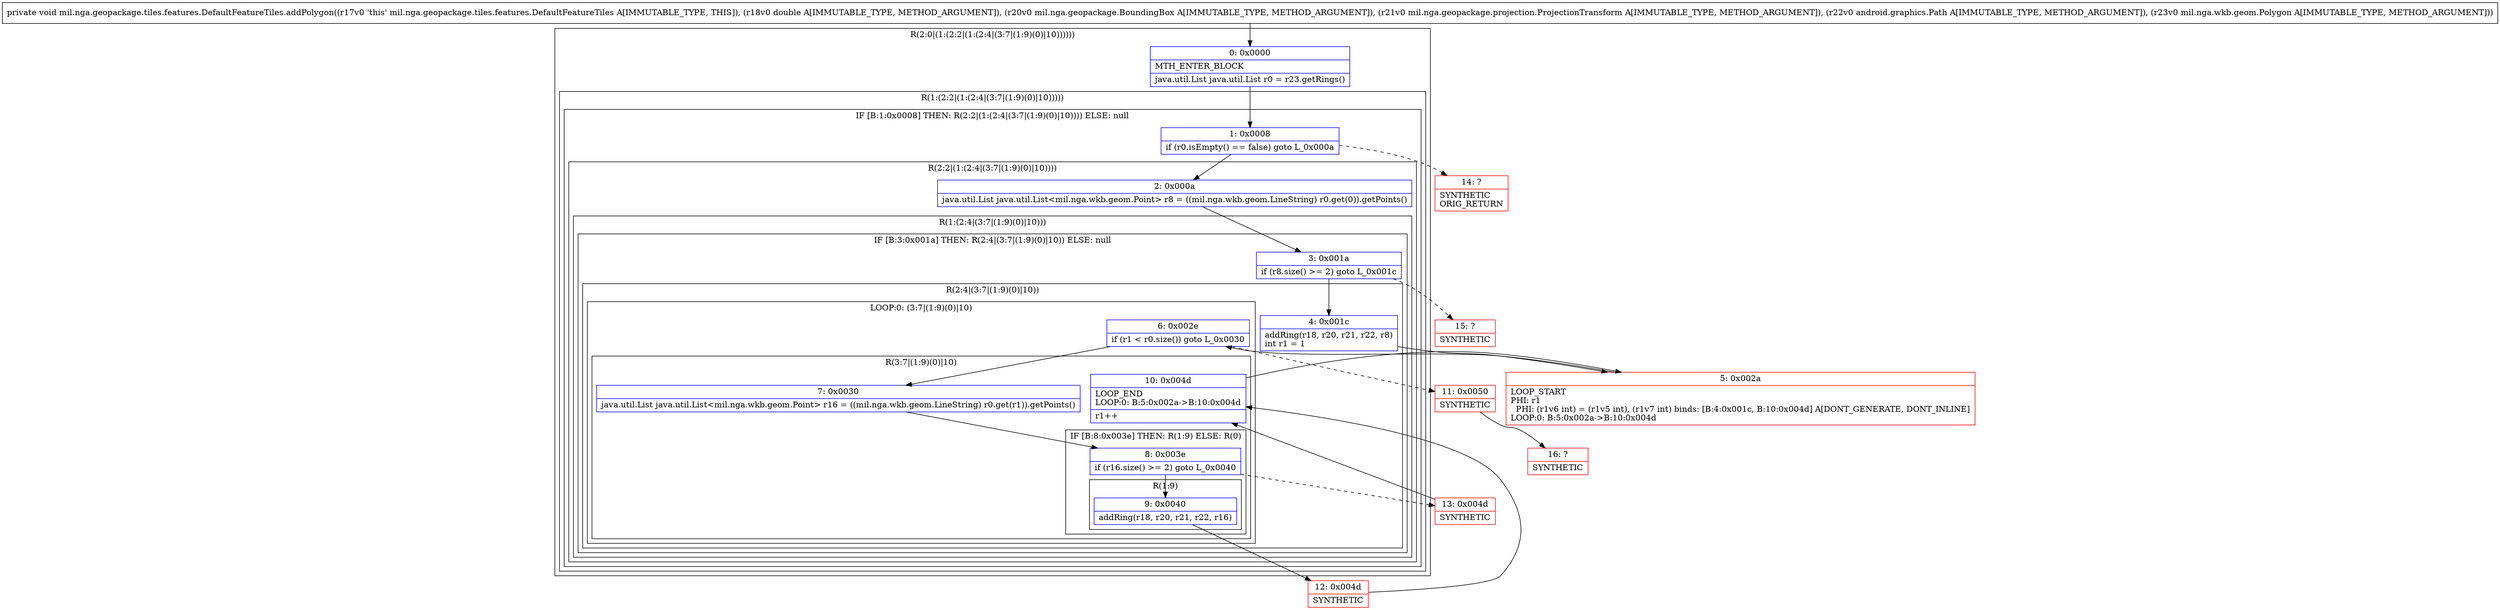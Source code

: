 digraph "CFG formil.nga.geopackage.tiles.features.DefaultFeatureTiles.addPolygon(DLmil\/nga\/geopackage\/BoundingBox;Lmil\/nga\/geopackage\/projection\/ProjectionTransform;Landroid\/graphics\/Path;Lmil\/nga\/wkb\/geom\/Polygon;)V" {
subgraph cluster_Region_1473898245 {
label = "R(2:0|(1:(2:2|(1:(2:4|(3:7|(1:9)(0)|10))))))";
node [shape=record,color=blue];
Node_0 [shape=record,label="{0\:\ 0x0000|MTH_ENTER_BLOCK\l|java.util.List java.util.List r0 = r23.getRings()\l}"];
subgraph cluster_Region_1502358353 {
label = "R(1:(2:2|(1:(2:4|(3:7|(1:9)(0)|10)))))";
node [shape=record,color=blue];
subgraph cluster_IfRegion_1833148267 {
label = "IF [B:1:0x0008] THEN: R(2:2|(1:(2:4|(3:7|(1:9)(0)|10)))) ELSE: null";
node [shape=record,color=blue];
Node_1 [shape=record,label="{1\:\ 0x0008|if (r0.isEmpty() == false) goto L_0x000a\l}"];
subgraph cluster_Region_867898052 {
label = "R(2:2|(1:(2:4|(3:7|(1:9)(0)|10))))";
node [shape=record,color=blue];
Node_2 [shape=record,label="{2\:\ 0x000a|java.util.List java.util.List\<mil.nga.wkb.geom.Point\> r8 = ((mil.nga.wkb.geom.LineString) r0.get(0)).getPoints()\l}"];
subgraph cluster_Region_439648922 {
label = "R(1:(2:4|(3:7|(1:9)(0)|10)))";
node [shape=record,color=blue];
subgraph cluster_IfRegion_1282273126 {
label = "IF [B:3:0x001a] THEN: R(2:4|(3:7|(1:9)(0)|10)) ELSE: null";
node [shape=record,color=blue];
Node_3 [shape=record,label="{3\:\ 0x001a|if (r8.size() \>= 2) goto L_0x001c\l}"];
subgraph cluster_Region_665577757 {
label = "R(2:4|(3:7|(1:9)(0)|10))";
node [shape=record,color=blue];
Node_4 [shape=record,label="{4\:\ 0x001c|addRing(r18, r20, r21, r22, r8)\lint r1 = 1\l}"];
subgraph cluster_LoopRegion_626900255 {
label = "LOOP:0: (3:7|(1:9)(0)|10)";
node [shape=record,color=blue];
Node_6 [shape=record,label="{6\:\ 0x002e|if (r1 \< r0.size()) goto L_0x0030\l}"];
subgraph cluster_Region_1034192766 {
label = "R(3:7|(1:9)(0)|10)";
node [shape=record,color=blue];
Node_7 [shape=record,label="{7\:\ 0x0030|java.util.List java.util.List\<mil.nga.wkb.geom.Point\> r16 = ((mil.nga.wkb.geom.LineString) r0.get(r1)).getPoints()\l}"];
subgraph cluster_IfRegion_1867914674 {
label = "IF [B:8:0x003e] THEN: R(1:9) ELSE: R(0)";
node [shape=record,color=blue];
Node_8 [shape=record,label="{8\:\ 0x003e|if (r16.size() \>= 2) goto L_0x0040\l}"];
subgraph cluster_Region_1985017937 {
label = "R(1:9)";
node [shape=record,color=blue];
Node_9 [shape=record,label="{9\:\ 0x0040|addRing(r18, r20, r21, r22, r16)\l}"];
}
subgraph cluster_Region_938170979 {
label = "R(0)";
node [shape=record,color=blue];
}
}
Node_10 [shape=record,label="{10\:\ 0x004d|LOOP_END\lLOOP:0: B:5:0x002a\-\>B:10:0x004d\l|r1++\l}"];
}
}
}
}
}
}
}
}
}
Node_5 [shape=record,color=red,label="{5\:\ 0x002a|LOOP_START\lPHI: r1 \l  PHI: (r1v6 int) = (r1v5 int), (r1v7 int) binds: [B:4:0x001c, B:10:0x004d] A[DONT_GENERATE, DONT_INLINE]\lLOOP:0: B:5:0x002a\-\>B:10:0x004d\l}"];
Node_11 [shape=record,color=red,label="{11\:\ 0x0050|SYNTHETIC\l}"];
Node_12 [shape=record,color=red,label="{12\:\ 0x004d|SYNTHETIC\l}"];
Node_13 [shape=record,color=red,label="{13\:\ 0x004d|SYNTHETIC\l}"];
Node_14 [shape=record,color=red,label="{14\:\ ?|SYNTHETIC\lORIG_RETURN\l}"];
Node_15 [shape=record,color=red,label="{15\:\ ?|SYNTHETIC\l}"];
Node_16 [shape=record,color=red,label="{16\:\ ?|SYNTHETIC\l}"];
MethodNode[shape=record,label="{private void mil.nga.geopackage.tiles.features.DefaultFeatureTiles.addPolygon((r17v0 'this' mil.nga.geopackage.tiles.features.DefaultFeatureTiles A[IMMUTABLE_TYPE, THIS]), (r18v0 double A[IMMUTABLE_TYPE, METHOD_ARGUMENT]), (r20v0 mil.nga.geopackage.BoundingBox A[IMMUTABLE_TYPE, METHOD_ARGUMENT]), (r21v0 mil.nga.geopackage.projection.ProjectionTransform A[IMMUTABLE_TYPE, METHOD_ARGUMENT]), (r22v0 android.graphics.Path A[IMMUTABLE_TYPE, METHOD_ARGUMENT]), (r23v0 mil.nga.wkb.geom.Polygon A[IMMUTABLE_TYPE, METHOD_ARGUMENT])) }"];
MethodNode -> Node_0;
Node_0 -> Node_1;
Node_1 -> Node_2;
Node_1 -> Node_14[style=dashed];
Node_2 -> Node_3;
Node_3 -> Node_4;
Node_3 -> Node_15[style=dashed];
Node_4 -> Node_5;
Node_6 -> Node_7;
Node_6 -> Node_11[style=dashed];
Node_7 -> Node_8;
Node_8 -> Node_9;
Node_8 -> Node_13[style=dashed];
Node_9 -> Node_12;
Node_10 -> Node_5;
Node_5 -> Node_6;
Node_11 -> Node_16;
Node_12 -> Node_10;
Node_13 -> Node_10;
}

